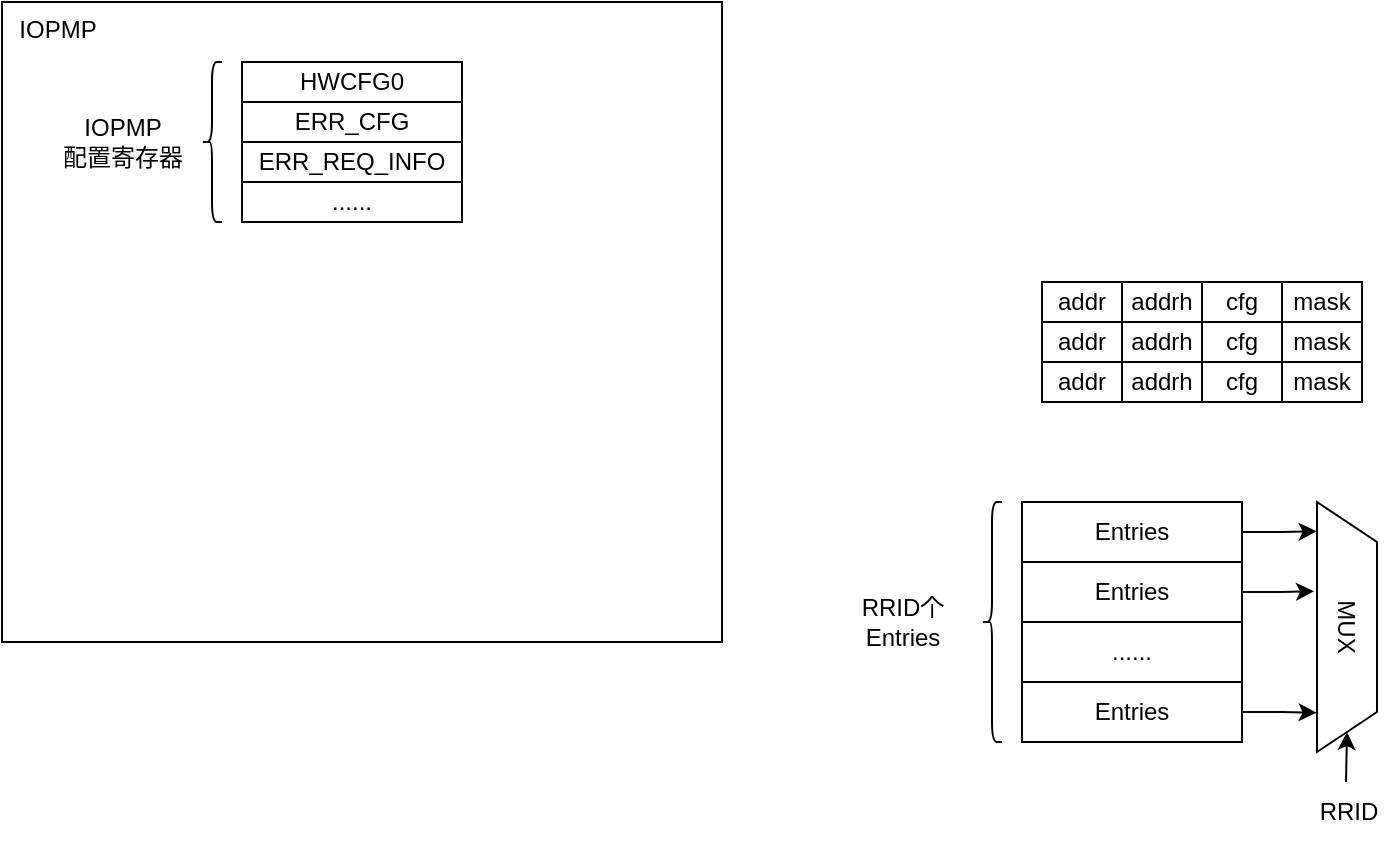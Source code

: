 <mxfile version="26.2.14">
  <diagram name="第 1 页" id="IwctIAgDlKNDpbRzsZ4j">
    <mxGraphModel dx="679" dy="459" grid="1" gridSize="10" guides="1" tooltips="1" connect="1" arrows="1" fold="1" page="1" pageScale="1" pageWidth="827" pageHeight="1169" math="0" shadow="0">
      <root>
        <mxCell id="0" />
        <mxCell id="1" parent="0" />
        <mxCell id="B3IvyqfEGe--kp_O45MT-1" value="&amp;nbsp; IOPMP" style="rounded=0;whiteSpace=wrap;html=1;align=left;verticalAlign=top;" vertex="1" parent="1">
          <mxGeometry x="40" y="180" width="360" height="320" as="geometry" />
        </mxCell>
        <mxCell id="B3IvyqfEGe--kp_O45MT-9" value="" style="group" vertex="1" connectable="0" parent="1">
          <mxGeometry x="50" y="210" width="220" height="80" as="geometry" />
        </mxCell>
        <mxCell id="B3IvyqfEGe--kp_O45MT-2" value="HWCFG0" style="rounded=0;whiteSpace=wrap;html=1;" vertex="1" parent="B3IvyqfEGe--kp_O45MT-9">
          <mxGeometry x="110" width="110" height="20" as="geometry" />
        </mxCell>
        <mxCell id="B3IvyqfEGe--kp_O45MT-3" value="ERR_CFG" style="rounded=0;whiteSpace=wrap;html=1;" vertex="1" parent="B3IvyqfEGe--kp_O45MT-9">
          <mxGeometry x="110" y="20" width="110" height="20" as="geometry" />
        </mxCell>
        <mxCell id="B3IvyqfEGe--kp_O45MT-4" value="ERR_REQ_INFO" style="rounded=0;whiteSpace=wrap;html=1;" vertex="1" parent="B3IvyqfEGe--kp_O45MT-9">
          <mxGeometry x="110" y="40" width="110" height="20" as="geometry" />
        </mxCell>
        <mxCell id="B3IvyqfEGe--kp_O45MT-5" value="......" style="rounded=0;whiteSpace=wrap;html=1;" vertex="1" parent="B3IvyqfEGe--kp_O45MT-9">
          <mxGeometry x="110" y="60" width="110" height="20" as="geometry" />
        </mxCell>
        <mxCell id="B3IvyqfEGe--kp_O45MT-6" value="" style="shape=curlyBracket;whiteSpace=wrap;html=1;rounded=1;labelPosition=left;verticalLabelPosition=middle;align=right;verticalAlign=middle;size=0.5;" vertex="1" parent="B3IvyqfEGe--kp_O45MT-9">
          <mxGeometry x="90" width="10" height="80" as="geometry" />
        </mxCell>
        <mxCell id="B3IvyqfEGe--kp_O45MT-7" value="IOPMP&lt;div&gt;配置寄存器&lt;/div&gt;" style="text;html=1;align=center;verticalAlign=middle;resizable=0;points=[];autosize=1;strokeColor=none;fillColor=none;" vertex="1" parent="B3IvyqfEGe--kp_O45MT-9">
          <mxGeometry x="10" y="20" width="80" height="40" as="geometry" />
        </mxCell>
        <mxCell id="B3IvyqfEGe--kp_O45MT-29" value="" style="group" vertex="1" connectable="0" parent="1">
          <mxGeometry x="560" y="320" width="160" height="20" as="geometry" />
        </mxCell>
        <mxCell id="B3IvyqfEGe--kp_O45MT-11" value="addr" style="rounded=0;whiteSpace=wrap;html=1;" vertex="1" parent="B3IvyqfEGe--kp_O45MT-29">
          <mxGeometry width="40" height="20" as="geometry" />
        </mxCell>
        <mxCell id="B3IvyqfEGe--kp_O45MT-26" value="addrh" style="rounded=0;whiteSpace=wrap;html=1;" vertex="1" parent="B3IvyqfEGe--kp_O45MT-29">
          <mxGeometry x="40" width="40" height="20" as="geometry" />
        </mxCell>
        <mxCell id="B3IvyqfEGe--kp_O45MT-27" value="cfg" style="rounded=0;whiteSpace=wrap;html=1;" vertex="1" parent="B3IvyqfEGe--kp_O45MT-29">
          <mxGeometry x="80" width="40" height="20" as="geometry" />
        </mxCell>
        <mxCell id="B3IvyqfEGe--kp_O45MT-28" value="mask" style="rounded=0;whiteSpace=wrap;html=1;" vertex="1" parent="B3IvyqfEGe--kp_O45MT-29">
          <mxGeometry x="120" width="40" height="20" as="geometry" />
        </mxCell>
        <mxCell id="B3IvyqfEGe--kp_O45MT-31" value="" style="group" vertex="1" connectable="0" parent="1">
          <mxGeometry x="560" y="340" width="160" height="20" as="geometry" />
        </mxCell>
        <mxCell id="B3IvyqfEGe--kp_O45MT-32" value="addr" style="rounded=0;whiteSpace=wrap;html=1;" vertex="1" parent="B3IvyqfEGe--kp_O45MT-31">
          <mxGeometry width="40" height="20" as="geometry" />
        </mxCell>
        <mxCell id="B3IvyqfEGe--kp_O45MT-33" value="addrh" style="rounded=0;whiteSpace=wrap;html=1;" vertex="1" parent="B3IvyqfEGe--kp_O45MT-31">
          <mxGeometry x="40" width="40" height="20" as="geometry" />
        </mxCell>
        <mxCell id="B3IvyqfEGe--kp_O45MT-34" value="cfg" style="rounded=0;whiteSpace=wrap;html=1;" vertex="1" parent="B3IvyqfEGe--kp_O45MT-31">
          <mxGeometry x="80" width="40" height="20" as="geometry" />
        </mxCell>
        <mxCell id="B3IvyqfEGe--kp_O45MT-35" value="mask" style="rounded=0;whiteSpace=wrap;html=1;" vertex="1" parent="B3IvyqfEGe--kp_O45MT-31">
          <mxGeometry x="120" width="40" height="20" as="geometry" />
        </mxCell>
        <mxCell id="B3IvyqfEGe--kp_O45MT-36" value="" style="group" vertex="1" connectable="0" parent="1">
          <mxGeometry x="560" y="360" width="160" height="20" as="geometry" />
        </mxCell>
        <mxCell id="B3IvyqfEGe--kp_O45MT-37" value="addr" style="rounded=0;whiteSpace=wrap;html=1;" vertex="1" parent="B3IvyqfEGe--kp_O45MT-36">
          <mxGeometry width="40" height="20" as="geometry" />
        </mxCell>
        <mxCell id="B3IvyqfEGe--kp_O45MT-38" value="addrh" style="rounded=0;whiteSpace=wrap;html=1;" vertex="1" parent="B3IvyqfEGe--kp_O45MT-36">
          <mxGeometry x="40" width="40" height="20" as="geometry" />
        </mxCell>
        <mxCell id="B3IvyqfEGe--kp_O45MT-39" value="cfg" style="rounded=0;whiteSpace=wrap;html=1;" vertex="1" parent="B3IvyqfEGe--kp_O45MT-36">
          <mxGeometry x="80" width="40" height="20" as="geometry" />
        </mxCell>
        <mxCell id="B3IvyqfEGe--kp_O45MT-40" value="mask" style="rounded=0;whiteSpace=wrap;html=1;" vertex="1" parent="B3IvyqfEGe--kp_O45MT-36">
          <mxGeometry x="120" width="40" height="20" as="geometry" />
        </mxCell>
        <mxCell id="B3IvyqfEGe--kp_O45MT-57" value="" style="group" vertex="1" connectable="0" parent="1">
          <mxGeometry x="460" y="430" width="277.5" height="170" as="geometry" />
        </mxCell>
        <mxCell id="B3IvyqfEGe--kp_O45MT-41" value="Entries" style="rounded=0;whiteSpace=wrap;html=1;" vertex="1" parent="B3IvyqfEGe--kp_O45MT-57">
          <mxGeometry x="90" y="30" width="110" height="30" as="geometry" />
        </mxCell>
        <mxCell id="B3IvyqfEGe--kp_O45MT-42" value="Entries" style="rounded=0;whiteSpace=wrap;html=1;" vertex="1" parent="B3IvyqfEGe--kp_O45MT-57">
          <mxGeometry x="90" width="110" height="30" as="geometry" />
        </mxCell>
        <mxCell id="B3IvyqfEGe--kp_O45MT-43" value="......" style="rounded=0;whiteSpace=wrap;html=1;" vertex="1" parent="B3IvyqfEGe--kp_O45MT-57">
          <mxGeometry x="90" y="60" width="110" height="30" as="geometry" />
        </mxCell>
        <mxCell id="B3IvyqfEGe--kp_O45MT-44" value="Entries" style="rounded=0;whiteSpace=wrap;html=1;" vertex="1" parent="B3IvyqfEGe--kp_O45MT-57">
          <mxGeometry x="90" y="90" width="110" height="30" as="geometry" />
        </mxCell>
        <mxCell id="B3IvyqfEGe--kp_O45MT-55" style="edgeStyle=orthogonalEdgeStyle;rounded=0;orthogonalLoop=1;jettySize=auto;html=1;exitX=1;exitY=0.5;exitDx=0;exitDy=0;endArrow=none;startFill=1;startArrow=classic;" edge="1" parent="B3IvyqfEGe--kp_O45MT-57" source="B3IvyqfEGe--kp_O45MT-45">
          <mxGeometry relative="1" as="geometry">
            <mxPoint x="252" y="140" as="targetPoint" />
          </mxGeometry>
        </mxCell>
        <mxCell id="B3IvyqfEGe--kp_O45MT-45" value="MUX" style="shape=trapezoid;perimeter=trapezoidPerimeter;whiteSpace=wrap;html=1;fixedSize=1;rotation=90;" vertex="1" parent="B3IvyqfEGe--kp_O45MT-57">
          <mxGeometry x="190" y="47.5" width="125" height="30" as="geometry" />
        </mxCell>
        <mxCell id="B3IvyqfEGe--kp_O45MT-46" style="edgeStyle=orthogonalEdgeStyle;rounded=0;orthogonalLoop=1;jettySize=auto;html=1;entryX=0.117;entryY=1.006;entryDx=0;entryDy=0;entryPerimeter=0;" edge="1" parent="B3IvyqfEGe--kp_O45MT-57" source="B3IvyqfEGe--kp_O45MT-42" target="B3IvyqfEGe--kp_O45MT-45">
          <mxGeometry relative="1" as="geometry" />
        </mxCell>
        <mxCell id="B3IvyqfEGe--kp_O45MT-48" style="edgeStyle=orthogonalEdgeStyle;rounded=0;orthogonalLoop=1;jettySize=auto;html=1;entryX=0.357;entryY=1.05;entryDx=0;entryDy=0;entryPerimeter=0;" edge="1" parent="B3IvyqfEGe--kp_O45MT-57" source="B3IvyqfEGe--kp_O45MT-41" target="B3IvyqfEGe--kp_O45MT-45">
          <mxGeometry relative="1" as="geometry" />
        </mxCell>
        <mxCell id="B3IvyqfEGe--kp_O45MT-50" style="edgeStyle=orthogonalEdgeStyle;rounded=0;orthogonalLoop=1;jettySize=auto;html=1;entryX=0.843;entryY=1.006;entryDx=0;entryDy=0;entryPerimeter=0;" edge="1" parent="B3IvyqfEGe--kp_O45MT-57" source="B3IvyqfEGe--kp_O45MT-44" target="B3IvyqfEGe--kp_O45MT-45">
          <mxGeometry relative="1" as="geometry" />
        </mxCell>
        <mxCell id="B3IvyqfEGe--kp_O45MT-51" value="" style="shape=curlyBracket;whiteSpace=wrap;html=1;rounded=1;labelPosition=left;verticalLabelPosition=middle;align=right;verticalAlign=middle;size=0.5;" vertex="1" parent="B3IvyqfEGe--kp_O45MT-57">
          <mxGeometry x="70" width="10" height="120" as="geometry" />
        </mxCell>
        <mxCell id="B3IvyqfEGe--kp_O45MT-52" value="RRID个&lt;div&gt;Entries&lt;/div&gt;" style="text;html=1;align=center;verticalAlign=middle;resizable=0;points=[];autosize=1;strokeColor=none;fillColor=none;" vertex="1" parent="B3IvyqfEGe--kp_O45MT-57">
          <mxGeometry y="40" width="60" height="40" as="geometry" />
        </mxCell>
        <mxCell id="B3IvyqfEGe--kp_O45MT-56" value="RRID" style="text;html=1;align=center;verticalAlign=middle;resizable=0;points=[];autosize=1;strokeColor=none;fillColor=none;" vertex="1" parent="B3IvyqfEGe--kp_O45MT-57">
          <mxGeometry x="227.5" y="140" width="50" height="30" as="geometry" />
        </mxCell>
      </root>
    </mxGraphModel>
  </diagram>
</mxfile>
